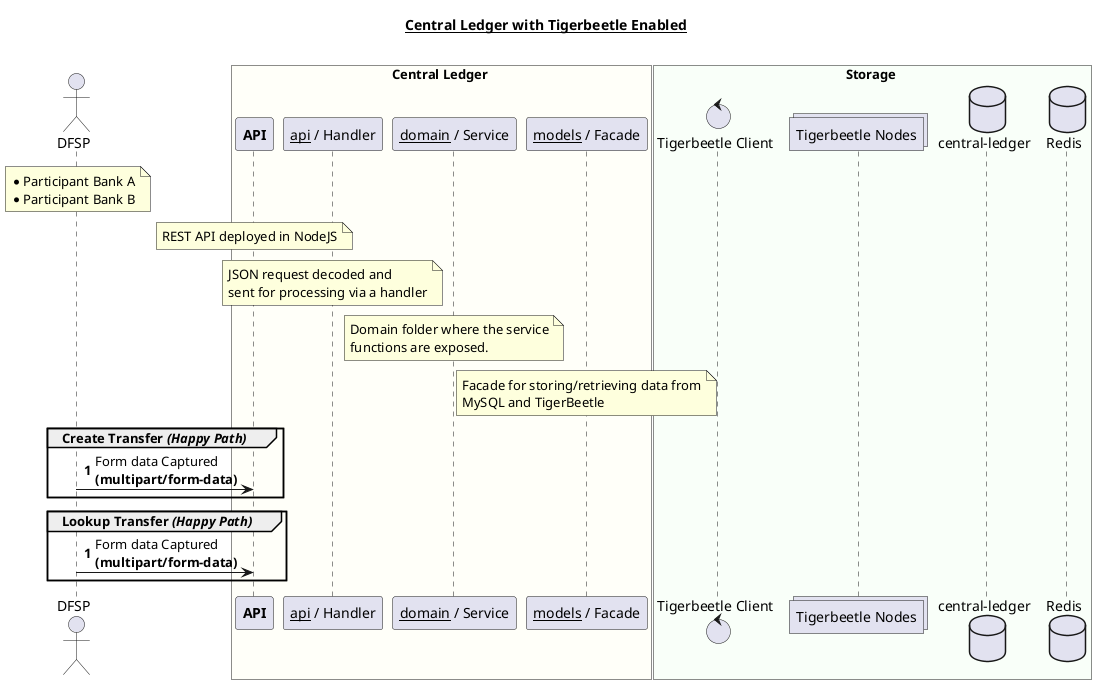 @startuml
title "__**Central Ledger with Tigerbeetle Enabled**__\n"

actor "DFSP" as dfsp
note over dfsp
    * Participant Bank A
    * Participant Bank B
end note

box Central Ledger #FFFFF9
    participant "**API**" as cl_api
    participant "__api__ / Handler" as cl_handler
    participant "__domain__ / Service" as cl_domain
    participant "__models__ / Facade" as cl_facade

    note over cl_api
        REST API deployed in NodeJS
    end note

    note over cl_handler
        JSON request decoded and
        sent for processing via a handler
    end note

    note over cl_domain
        Domain folder where the service
        functions are exposed.
    end note

    note over cl_facade
        Facade for storing/retrieving data from
        MySQL and TigerBeetle
    end note
end box

box Storage #F9FFF9
	control "Tigerbeetle Client" as tb_client
	collections "Tigerbeetle Nodes" as tb_nodes
	database "central-ledger" as cl_db
	database "Redis" as redis_cache
end box

autonumber
group Create Transfer //(Happy Path)//
    dfsp -> cl_api : Form data Captured\n**(multipart/form-data)**
end

autonumber
group Lookup Transfer //(Happy Path)//
    dfsp -> cl_api : Form data Captured\n**(multipart/form-data)**
end

@enduml
